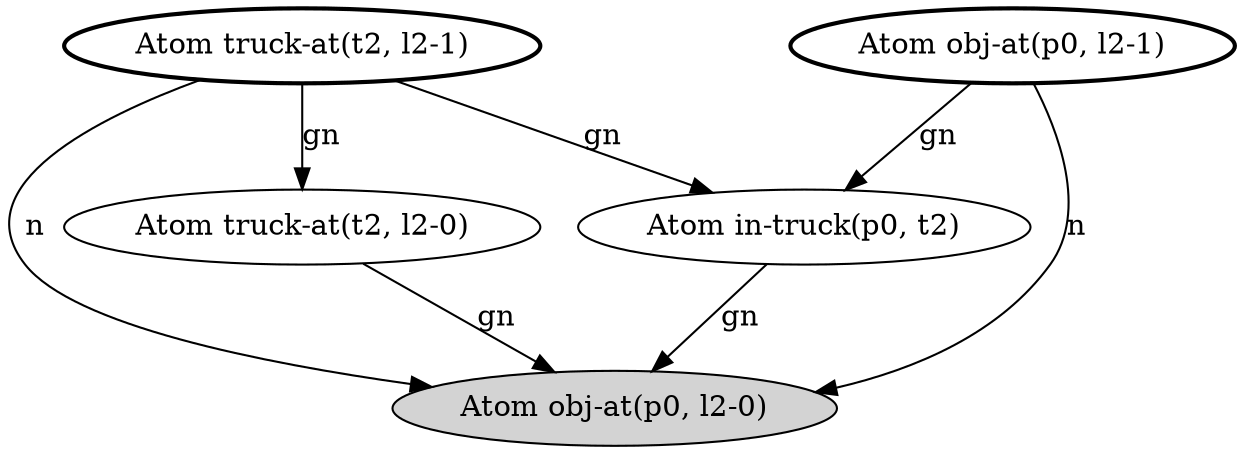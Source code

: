 digraph G {
  lm0 [label="Atom obj-at(p0, l2-0)", style=filled];
  lm1 [label="Atom truck-at(t2, l2-0)"];
      lm1 -> lm0 [label="gn"];
  lm2 [label="Atom truck-at(t2, l2-1)", style=bold];
      lm2 -> lm0 [label="n"];
      lm2 -> lm1 [label="gn"];
      lm2 -> lm3 [label="gn"];
  lm3 [label="Atom in-truck(p0, t2)"];
      lm3 -> lm0 [label="gn"];
  lm4 [label="Atom obj-at(p0, l2-1)", style=bold];
      lm4 -> lm0 [label="n"];
      lm4 -> lm3 [label="gn"];
}
